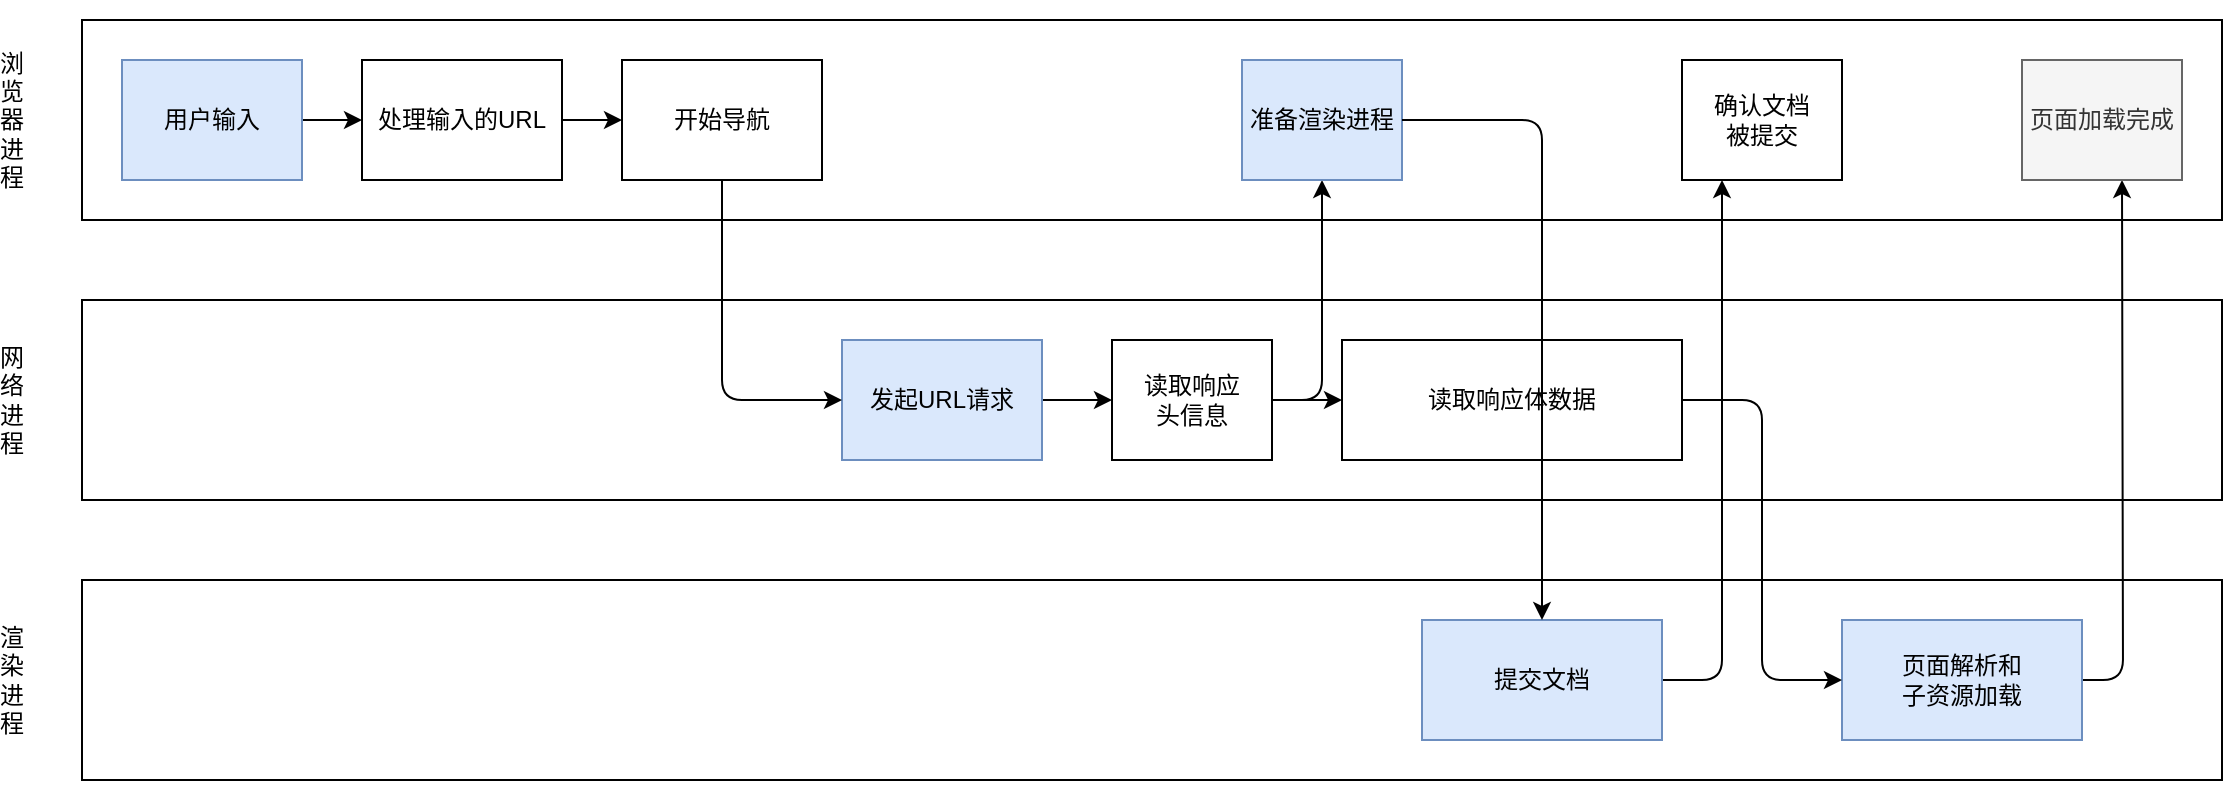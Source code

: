 <mxfile version="14.9.0" type="github">
  <diagram id="qsbLs_0vBFEWawjqLAn2" name="第 1 页">
    <mxGraphModel dx="1261" dy="715" grid="1" gridSize="10" guides="1" tooltips="1" connect="1" arrows="1" fold="1" page="1" pageScale="1" pageWidth="827" pageHeight="1169" math="0" shadow="0">
      <root>
        <mxCell id="0" />
        <mxCell id="1" parent="0" />
        <mxCell id="RTkLUhNrVBMjqvwFvZf1-1" value="浏览器进程" style="text;html=1;strokeColor=none;fillColor=none;align=center;verticalAlign=middle;rounded=0;labelPosition=center;verticalLabelPosition=middle;whiteSpace=wrap;" vertex="1" parent="1">
          <mxGeometry x="60" y="50" width="10" height="120" as="geometry" />
        </mxCell>
        <mxCell id="RTkLUhNrVBMjqvwFvZf1-3" value="" style="rounded=0;whiteSpace=wrap;html=1;" vertex="1" parent="1">
          <mxGeometry x="100" y="60" width="1070" height="100" as="geometry" />
        </mxCell>
        <mxCell id="RTkLUhNrVBMjqvwFvZf1-14" value="" style="edgeStyle=orthogonalEdgeStyle;rounded=0;orthogonalLoop=1;jettySize=auto;html=1;" edge="1" parent="1" source="RTkLUhNrVBMjqvwFvZf1-4" target="RTkLUhNrVBMjqvwFvZf1-13">
          <mxGeometry relative="1" as="geometry" />
        </mxCell>
        <mxCell id="RTkLUhNrVBMjqvwFvZf1-4" value="用户输入" style="rounded=0;whiteSpace=wrap;html=1;fillColor=#dae8fc;strokeColor=#6c8ebf;" vertex="1" parent="1">
          <mxGeometry x="120" y="80" width="90" height="60" as="geometry" />
        </mxCell>
        <mxCell id="RTkLUhNrVBMjqvwFvZf1-5" value="网络进程" style="text;html=1;strokeColor=none;fillColor=none;align=center;verticalAlign=middle;rounded=0;labelPosition=center;verticalLabelPosition=middle;whiteSpace=wrap;" vertex="1" parent="1">
          <mxGeometry x="60" y="190" width="10" height="120" as="geometry" />
        </mxCell>
        <mxCell id="RTkLUhNrVBMjqvwFvZf1-6" value="" style="rounded=0;whiteSpace=wrap;html=1;" vertex="1" parent="1">
          <mxGeometry x="100" y="200" width="1070" height="100" as="geometry" />
        </mxCell>
        <mxCell id="RTkLUhNrVBMjqvwFvZf1-19" value="" style="edgeStyle=orthogonalEdgeStyle;rounded=0;orthogonalLoop=1;jettySize=auto;html=1;" edge="1" parent="1" source="RTkLUhNrVBMjqvwFvZf1-7" target="RTkLUhNrVBMjqvwFvZf1-18">
          <mxGeometry relative="1" as="geometry" />
        </mxCell>
        <mxCell id="RTkLUhNrVBMjqvwFvZf1-7" value="发起URL请求" style="rounded=0;whiteSpace=wrap;html=1;fillColor=#dae8fc;strokeColor=#6c8ebf;" vertex="1" parent="1">
          <mxGeometry x="480" y="220" width="100" height="60" as="geometry" />
        </mxCell>
        <mxCell id="RTkLUhNrVBMjqvwFvZf1-10" value="渲染进程" style="text;html=1;strokeColor=none;fillColor=none;align=center;verticalAlign=middle;rounded=0;labelPosition=center;verticalLabelPosition=middle;whiteSpace=wrap;" vertex="1" parent="1">
          <mxGeometry x="60" y="330" width="10" height="120" as="geometry" />
        </mxCell>
        <mxCell id="RTkLUhNrVBMjqvwFvZf1-11" value="" style="rounded=0;whiteSpace=wrap;html=1;" vertex="1" parent="1">
          <mxGeometry x="100" y="340" width="1070" height="100" as="geometry" />
        </mxCell>
        <mxCell id="RTkLUhNrVBMjqvwFvZf1-30" value="" style="edgeStyle=orthogonalEdgeStyle;rounded=1;jumpSize=0;orthogonalLoop=1;jettySize=auto;html=1;strokeColor=#000000;" edge="1" parent="1" source="RTkLUhNrVBMjqvwFvZf1-12">
          <mxGeometry relative="1" as="geometry">
            <mxPoint x="1120" y="140" as="targetPoint" />
          </mxGeometry>
        </mxCell>
        <mxCell id="RTkLUhNrVBMjqvwFvZf1-12" value="页面解析和&lt;br&gt;子资源加载" style="rounded=0;whiteSpace=wrap;html=1;fillColor=#dae8fc;strokeColor=#6c8ebf;" vertex="1" parent="1">
          <mxGeometry x="980" y="360" width="120" height="60" as="geometry" />
        </mxCell>
        <mxCell id="RTkLUhNrVBMjqvwFvZf1-16" value="" style="edgeStyle=orthogonalEdgeStyle;rounded=0;orthogonalLoop=1;jettySize=auto;html=1;" edge="1" parent="1" source="RTkLUhNrVBMjqvwFvZf1-13" target="RTkLUhNrVBMjqvwFvZf1-15">
          <mxGeometry relative="1" as="geometry" />
        </mxCell>
        <mxCell id="RTkLUhNrVBMjqvwFvZf1-13" value="处理输入的URL" style="rounded=0;whiteSpace=wrap;html=1;" vertex="1" parent="1">
          <mxGeometry x="240" y="80" width="100" height="60" as="geometry" />
        </mxCell>
        <mxCell id="RTkLUhNrVBMjqvwFvZf1-17" value="" style="edgeStyle=orthogonalEdgeStyle;rounded=1;orthogonalLoop=1;jettySize=auto;html=1;entryX=0;entryY=0.5;entryDx=0;entryDy=0;exitX=0.5;exitY=1;exitDx=0;exitDy=0;" edge="1" parent="1" source="RTkLUhNrVBMjqvwFvZf1-15" target="RTkLUhNrVBMjqvwFvZf1-7">
          <mxGeometry relative="1" as="geometry" />
        </mxCell>
        <mxCell id="RTkLUhNrVBMjqvwFvZf1-15" value="开始导航" style="rounded=0;whiteSpace=wrap;html=1;" vertex="1" parent="1">
          <mxGeometry x="370" y="80" width="100" height="60" as="geometry" />
        </mxCell>
        <mxCell id="RTkLUhNrVBMjqvwFvZf1-26" value="" style="edgeStyle=orthogonalEdgeStyle;rounded=1;orthogonalLoop=1;jettySize=auto;html=1;exitX=1;exitY=0.5;exitDx=0;exitDy=0;" edge="1" parent="1" source="RTkLUhNrVBMjqvwFvZf1-18" target="RTkLUhNrVBMjqvwFvZf1-20">
          <mxGeometry relative="1" as="geometry" />
        </mxCell>
        <mxCell id="RTkLUhNrVBMjqvwFvZf1-35" value="" style="edgeStyle=orthogonalEdgeStyle;rounded=1;jumpSize=0;orthogonalLoop=1;jettySize=auto;html=1;strokeColor=#000000;" edge="1" parent="1" source="RTkLUhNrVBMjqvwFvZf1-18" target="RTkLUhNrVBMjqvwFvZf1-21">
          <mxGeometry relative="1" as="geometry" />
        </mxCell>
        <mxCell id="RTkLUhNrVBMjqvwFvZf1-18" value="读取响应&lt;br&gt;头信息" style="whiteSpace=wrap;html=1;rounded=0;" vertex="1" parent="1">
          <mxGeometry x="615" y="220" width="80" height="60" as="geometry" />
        </mxCell>
        <mxCell id="RTkLUhNrVBMjqvwFvZf1-20" value="准备渲染进程" style="whiteSpace=wrap;html=1;rounded=0;fillColor=#dae8fc;strokeColor=#6c8ebf;" vertex="1" parent="1">
          <mxGeometry x="680" y="80" width="80" height="60" as="geometry" />
        </mxCell>
        <mxCell id="RTkLUhNrVBMjqvwFvZf1-23" value="" style="edgeStyle=orthogonalEdgeStyle;rounded=1;orthogonalLoop=1;jettySize=auto;html=1;entryX=0;entryY=0.5;entryDx=0;entryDy=0;exitX=1;exitY=0.5;exitDx=0;exitDy=0;" edge="1" parent="1" source="RTkLUhNrVBMjqvwFvZf1-21" target="RTkLUhNrVBMjqvwFvZf1-12">
          <mxGeometry relative="1" as="geometry" />
        </mxCell>
        <mxCell id="RTkLUhNrVBMjqvwFvZf1-21" value="读取响应体数据" style="whiteSpace=wrap;html=1;rounded=0;" vertex="1" parent="1">
          <mxGeometry x="730" y="220" width="170" height="60" as="geometry" />
        </mxCell>
        <mxCell id="RTkLUhNrVBMjqvwFvZf1-24" value="页面加载完成" style="whiteSpace=wrap;html=1;rounded=0;fillColor=#f5f5f5;strokeColor=#666666;fontColor=#333333;" vertex="1" parent="1">
          <mxGeometry x="1070" y="80" width="80" height="60" as="geometry" />
        </mxCell>
        <mxCell id="RTkLUhNrVBMjqvwFvZf1-38" value="" style="edgeStyle=orthogonalEdgeStyle;rounded=1;jumpSize=0;orthogonalLoop=1;jettySize=auto;html=1;strokeColor=#000000;entryX=0.25;entryY=1;entryDx=0;entryDy=0;" edge="1" parent="1" source="RTkLUhNrVBMjqvwFvZf1-28" target="RTkLUhNrVBMjqvwFvZf1-36">
          <mxGeometry relative="1" as="geometry">
            <Array as="points">
              <mxPoint x="920" y="390" />
            </Array>
          </mxGeometry>
        </mxCell>
        <mxCell id="RTkLUhNrVBMjqvwFvZf1-28" value="提交文档" style="rounded=0;whiteSpace=wrap;html=1;fillColor=#dae8fc;strokeColor=#6c8ebf;" vertex="1" parent="1">
          <mxGeometry x="770" y="360" width="120" height="60" as="geometry" />
        </mxCell>
        <mxCell id="RTkLUhNrVBMjqvwFvZf1-34" value="" style="edgeStyle=orthogonalEdgeStyle;rounded=1;jumpSize=0;orthogonalLoop=1;jettySize=auto;html=1;entryX=0.5;entryY=0;entryDx=0;entryDy=0;" edge="1" parent="1" source="RTkLUhNrVBMjqvwFvZf1-20" target="RTkLUhNrVBMjqvwFvZf1-28">
          <mxGeometry relative="1" as="geometry">
            <mxPoint x="830" y="370" as="targetPoint" />
          </mxGeometry>
        </mxCell>
        <mxCell id="RTkLUhNrVBMjqvwFvZf1-36" value="确认文档&lt;br&gt;被提交" style="whiteSpace=wrap;html=1;rounded=0;" vertex="1" parent="1">
          <mxGeometry x="900" y="80" width="80" height="60" as="geometry" />
        </mxCell>
      </root>
    </mxGraphModel>
  </diagram>
</mxfile>
